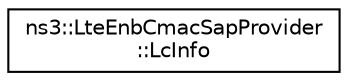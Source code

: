 digraph "Graphical Class Hierarchy"
{
 // LATEX_PDF_SIZE
  edge [fontname="Helvetica",fontsize="10",labelfontname="Helvetica",labelfontsize="10"];
  node [fontname="Helvetica",fontsize="10",shape=record];
  rankdir="LR";
  Node0 [label="ns3::LteEnbCmacSapProvider\l::LcInfo",height=0.2,width=0.4,color="black", fillcolor="white", style="filled",URL="$structns3_1_1_lte_enb_cmac_sap_provider_1_1_lc_info.html",tooltip="Logical Channel information to be passed to CmacSapProvider::ConfigureLc."];
}
